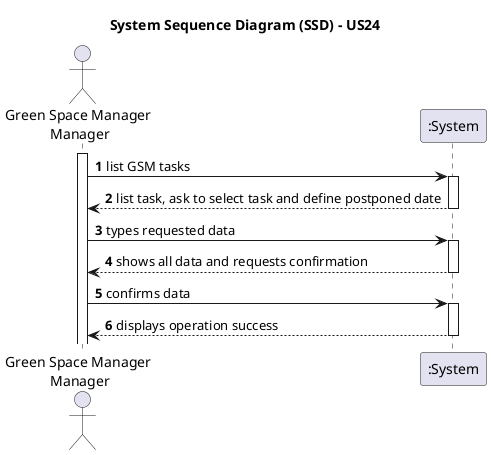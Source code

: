 @startuml
skinparam monochrome false
skinparam packageStyle rectangle
skinparam shadowing false

title System Sequence Diagram (SSD) - US24

autonumber

actor "Green Space Manager \nManager" as GSM
participant ":System" as System

activate GSM

    GSM -> System : list GSM tasks
    activate System

        System --> GSM : list task, ask to select task and define postponed date
    deactivate System

    GSM -> System : types requested data
    activate System

        System --> GSM : shows all data and requests confirmation
    deactivate System

    GSM -> System : confirms data
    activate System

        System --> GSM : displays operation success
    deactivate System


@enduml
